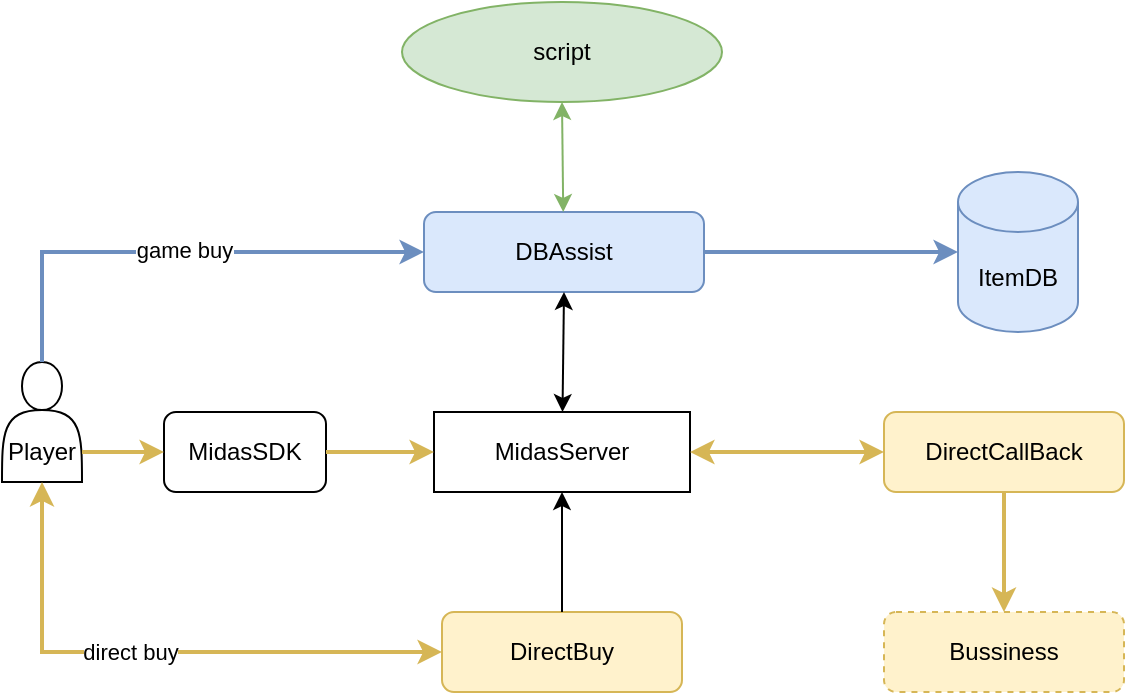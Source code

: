 <mxfile version="16.5.6" type="github" pages="6">
  <diagram id="B5nBlv-jxWCVv9ZVLPef" name="Page-1">
    <mxGraphModel dx="765" dy="497" grid="1" gridSize="10" guides="1" tooltips="1" connect="1" arrows="1" fold="1" page="1" pageScale="1" pageWidth="827" pageHeight="1169" math="0" shadow="0">
      <root>
        <mxCell id="0" />
        <mxCell id="1" parent="0" />
        <mxCell id="jQZNAHkUNPAF1KKZHofR-3" value="DBAssist" style="rounded=1;whiteSpace=wrap;html=1;fillColor=#dae8fc;strokeColor=#6c8ebf;" parent="1" vertex="1">
          <mxGeometry x="250" y="135" width="140" height="40" as="geometry" />
        </mxCell>
        <mxCell id="jQZNAHkUNPAF1KKZHofR-9" value="DirectBuy" style="rounded=1;whiteSpace=wrap;html=1;fillColor=#fff2cc;strokeColor=#d6b656;" parent="1" vertex="1">
          <mxGeometry x="259" y="335" width="120" height="40" as="geometry" />
        </mxCell>
        <mxCell id="jQZNAHkUNPAF1KKZHofR-12" value="ItemDB" style="shape=cylinder3;whiteSpace=wrap;html=1;boundedLbl=1;backgroundOutline=1;size=15;fillColor=#dae8fc;strokeColor=#6c8ebf;" parent="1" vertex="1">
          <mxGeometry x="517" y="115" width="60" height="80" as="geometry" />
        </mxCell>
        <mxCell id="jQZNAHkUNPAF1KKZHofR-13" value="MidasSDK" style="rounded=1;whiteSpace=wrap;html=1;" parent="1" vertex="1">
          <mxGeometry x="120" y="235" width="81" height="40" as="geometry" />
        </mxCell>
        <mxCell id="jQZNAHkUNPAF1KKZHofR-14" value="DirectCallBack" style="rounded=1;whiteSpace=wrap;html=1;fillColor=#fff2cc;strokeColor=#d6b656;" parent="1" vertex="1">
          <mxGeometry x="480" y="235" width="120" height="40" as="geometry" />
        </mxCell>
        <mxCell id="jQZNAHkUNPAF1KKZHofR-16" value="Bussiness" style="rounded=1;whiteSpace=wrap;html=1;fillColor=#fff2cc;strokeColor=#d6b656;dashed=1;" parent="1" vertex="1">
          <mxGeometry x="480" y="335" width="120" height="40" as="geometry" />
        </mxCell>
        <mxCell id="jQZNAHkUNPAF1KKZHofR-17" value="&lt;br&gt;&lt;br&gt;Player" style="shape=actor;whiteSpace=wrap;html=1;" parent="1" vertex="1">
          <mxGeometry x="39" y="210" width="40" height="60" as="geometry" />
        </mxCell>
        <mxCell id="zq9rtZBUQA8-_jyhmFga-1" value="" style="endArrow=classic;html=1;rounded=0;exitX=0.5;exitY=0;exitDx=0;exitDy=0;entryX=0;entryY=0.5;entryDx=0;entryDy=0;edgeStyle=orthogonalEdgeStyle;fillColor=#dae8fc;gradientColor=#7ea6e0;strokeColor=#6c8ebf;strokeWidth=2;" edge="1" parent="1" source="jQZNAHkUNPAF1KKZHofR-17" target="jQZNAHkUNPAF1KKZHofR-3">
          <mxGeometry width="50" height="50" relative="1" as="geometry">
            <mxPoint x="80" y="285" as="sourcePoint" />
            <mxPoint x="190" y="145" as="targetPoint" />
          </mxGeometry>
        </mxCell>
        <mxCell id="zq9rtZBUQA8-_jyhmFga-16" value="game buy" style="edgeLabel;html=1;align=center;verticalAlign=middle;resizable=0;points=[];" vertex="1" connectable="0" parent="zq9rtZBUQA8-_jyhmFga-1">
          <mxGeometry x="0.022" y="1" relative="1" as="geometry">
            <mxPoint as="offset" />
          </mxGeometry>
        </mxCell>
        <mxCell id="zq9rtZBUQA8-_jyhmFga-2" value="MidasServer" style="rounded=0;whiteSpace=wrap;html=1;" vertex="1" parent="1">
          <mxGeometry x="255" y="235" width="128" height="40" as="geometry" />
        </mxCell>
        <mxCell id="zq9rtZBUQA8-_jyhmFga-5" value="" style="endArrow=classic;html=1;rounded=0;exitX=1;exitY=0.5;exitDx=0;exitDy=0;entryX=0;entryY=0.5;entryDx=0;entryDy=0;entryPerimeter=0;fillColor=#dae8fc;gradientColor=#7ea6e0;strokeColor=#6c8ebf;strokeWidth=2;" edge="1" parent="1" source="jQZNAHkUNPAF1KKZHofR-3" target="jQZNAHkUNPAF1KKZHofR-12">
          <mxGeometry width="50" height="50" relative="1" as="geometry">
            <mxPoint x="447" y="185" as="sourcePoint" />
            <mxPoint x="497" y="135" as="targetPoint" />
          </mxGeometry>
        </mxCell>
        <mxCell id="zq9rtZBUQA8-_jyhmFga-6" value="" style="endArrow=classic;html=1;rounded=0;exitX=1;exitY=0.5;exitDx=0;exitDy=0;fillColor=#fff2cc;gradientColor=#ffd966;strokeColor=#d6b656;strokeWidth=2;" edge="1" parent="1" source="jQZNAHkUNPAF1KKZHofR-13" target="zq9rtZBUQA8-_jyhmFga-2">
          <mxGeometry width="50" height="50" relative="1" as="geometry">
            <mxPoint x="230" y="348" as="sourcePoint" />
            <mxPoint x="280" y="298" as="targetPoint" />
          </mxGeometry>
        </mxCell>
        <mxCell id="zq9rtZBUQA8-_jyhmFga-9" value="" style="endArrow=classic;startArrow=classic;html=1;rounded=0;entryX=0.5;entryY=1;entryDx=0;entryDy=0;exitX=0;exitY=0.5;exitDx=0;exitDy=0;edgeStyle=orthogonalEdgeStyle;fillColor=#fff2cc;gradientColor=#ffd966;strokeColor=#d6b656;strokeWidth=2;" edge="1" parent="1" source="jQZNAHkUNPAF1KKZHofR-9" target="jQZNAHkUNPAF1KKZHofR-17">
          <mxGeometry width="50" height="50" relative="1" as="geometry">
            <mxPoint x="60" y="465" as="sourcePoint" />
            <mxPoint x="110" y="415" as="targetPoint" />
          </mxGeometry>
        </mxCell>
        <mxCell id="zq9rtZBUQA8-_jyhmFga-17" value="direct buy" style="edgeLabel;html=1;align=center;verticalAlign=middle;resizable=0;points=[];" vertex="1" connectable="0" parent="zq9rtZBUQA8-_jyhmFga-9">
          <mxGeometry x="0.099" relative="1" as="geometry">
            <mxPoint as="offset" />
          </mxGeometry>
        </mxCell>
        <mxCell id="zq9rtZBUQA8-_jyhmFga-10" value="" style="endArrow=classic;html=1;rounded=0;entryX=0;entryY=0.5;entryDx=0;entryDy=0;exitX=1;exitY=0.75;exitDx=0;exitDy=0;fillColor=#fff2cc;gradientColor=#ffd966;strokeColor=#d6b656;strokeWidth=2;" edge="1" parent="1" source="jQZNAHkUNPAF1KKZHofR-17" target="jQZNAHkUNPAF1KKZHofR-13">
          <mxGeometry width="50" height="50" relative="1" as="geometry">
            <mxPoint x="80" y="305" as="sourcePoint" />
            <mxPoint x="130" y="255" as="targetPoint" />
          </mxGeometry>
        </mxCell>
        <mxCell id="zq9rtZBUQA8-_jyhmFga-11" value="" style="endArrow=classic;startArrow=classic;html=1;rounded=0;exitX=1;exitY=0.5;exitDx=0;exitDy=0;fillColor=#fff2cc;gradientColor=#ffd966;strokeColor=#d6b656;strokeWidth=2;" edge="1" parent="1" source="zq9rtZBUQA8-_jyhmFga-2" target="jQZNAHkUNPAF1KKZHofR-14">
          <mxGeometry width="50" height="50" relative="1" as="geometry">
            <mxPoint x="340" y="315" as="sourcePoint" />
            <mxPoint x="390" y="265" as="targetPoint" />
          </mxGeometry>
        </mxCell>
        <mxCell id="zq9rtZBUQA8-_jyhmFga-12" value="" style="endArrow=classic;html=1;rounded=0;exitX=0.5;exitY=1;exitDx=0;exitDy=0;strokeWidth=2;fillColor=#fff2cc;gradientColor=#ffd966;strokeColor=#d6b656;" edge="1" parent="1" source="jQZNAHkUNPAF1KKZHofR-14" target="jQZNAHkUNPAF1KKZHofR-16">
          <mxGeometry width="50" height="50" relative="1" as="geometry">
            <mxPoint x="340" y="315" as="sourcePoint" />
            <mxPoint x="390" y="265" as="targetPoint" />
          </mxGeometry>
        </mxCell>
        <mxCell id="zq9rtZBUQA8-_jyhmFga-13" value="" style="endArrow=classic;startArrow=classic;html=1;rounded=0;entryX=0.5;entryY=1;entryDx=0;entryDy=0;" edge="1" parent="1" source="zq9rtZBUQA8-_jyhmFga-2" target="jQZNAHkUNPAF1KKZHofR-3">
          <mxGeometry width="50" height="50" relative="1" as="geometry">
            <mxPoint x="250" y="245" as="sourcePoint" />
            <mxPoint x="300" y="195" as="targetPoint" />
          </mxGeometry>
        </mxCell>
        <mxCell id="zq9rtZBUQA8-_jyhmFga-15" value="" style="endArrow=classic;html=1;rounded=0;exitX=0.5;exitY=0;exitDx=0;exitDy=0;" edge="1" parent="1" source="jQZNAHkUNPAF1KKZHofR-9" target="zq9rtZBUQA8-_jyhmFga-2">
          <mxGeometry width="50" height="50" relative="1" as="geometry">
            <mxPoint x="350" y="245" as="sourcePoint" />
            <mxPoint x="400" y="195" as="targetPoint" />
          </mxGeometry>
        </mxCell>
        <mxCell id="zq9rtZBUQA8-_jyhmFga-19" value="script" style="ellipse;whiteSpace=wrap;html=1;fillColor=#d5e8d4;strokeColor=#82b366;" vertex="1" parent="1">
          <mxGeometry x="239" y="30" width="160" height="50" as="geometry" />
        </mxCell>
        <mxCell id="zq9rtZBUQA8-_jyhmFga-21" value="" style="endArrow=classic;startArrow=classic;html=1;rounded=0;entryX=0.5;entryY=1;entryDx=0;entryDy=0;fillColor=#d5e8d4;strokeColor=#82b366;" edge="1" parent="1" target="zq9rtZBUQA8-_jyhmFga-19">
          <mxGeometry width="50" height="50" relative="1" as="geometry">
            <mxPoint x="319.62" y="135" as="sourcePoint" />
            <mxPoint x="320.37" y="75" as="targetPoint" />
          </mxGeometry>
        </mxCell>
      </root>
    </mxGraphModel>
  </diagram>
  <diagram id="7OGW7Hr35uWt6kMr-2sC" name="Page-2">
    <mxGraphModel dx="879" dy="571" grid="1" gridSize="10" guides="1" tooltips="1" connect="1" arrows="1" fold="1" page="1" pageScale="1" pageWidth="827" pageHeight="1169" math="0" shadow="0">
      <root>
        <mxCell id="YkQi6Nz3XDfr8xTeuw70-0" />
        <mxCell id="YkQi6Nz3XDfr8xTeuw70-1" parent="YkQi6Nz3XDfr8xTeuw70-0" />
        <mxCell id="I_etI9TgPRfkEgrd9pfq-0" value="Bussiness" style="rounded=1;whiteSpace=wrap;html=1;fillColor=#dae8fc;strokeColor=#6c8ebf;" vertex="1" parent="YkQi6Nz3XDfr8xTeuw70-1">
          <mxGeometry x="39" y="40" width="100" height="30" as="geometry" />
        </mxCell>
        <mxCell id="I_etI9TgPRfkEgrd9pfq-1" value="HappyDapr" style="rounded=1;whiteSpace=wrap;html=1;fillColor=#dae8fc;strokeColor=#6c8ebf;" vertex="1" parent="YkQi6Nz3XDfr8xTeuw70-1">
          <mxGeometry x="439" y="40" width="80" height="30" as="geometry" />
        </mxCell>
        <mxCell id="I_etI9TgPRfkEgrd9pfq-3" value="ExpressService" style="rounded=1;whiteSpace=wrap;html=1;fillColor=#fff2cc;strokeColor=#d6b656;" vertex="1" parent="YkQi6Nz3XDfr8xTeuw70-1">
          <mxGeometry x="39" y="208" width="100" height="30" as="geometry" />
        </mxCell>
        <mxCell id="uhtCFXdd_K36AOYNHTvX-0" value="ExpressAPI" style="ellipse;whiteSpace=wrap;html=1;fillColor=#dae8fc;strokeColor=#6c8ebf;" vertex="1" parent="YkQi6Nz3XDfr8xTeuw70-1">
          <mxGeometry x="179" y="35" width="90" height="40" as="geometry" />
        </mxCell>
        <mxCell id="uhtCFXdd_K36AOYNHTvX-1" value="DaprClientAPI" style="ellipse;whiteSpace=wrap;html=1;fillColor=#dae8fc;strokeColor=#6c8ebf;" vertex="1" parent="YkQi6Nz3XDfr8xTeuw70-1">
          <mxGeometry x="319" y="35" width="80" height="40" as="geometry" />
        </mxCell>
        <mxCell id="uhtCFXdd_K36AOYNHTvX-2" value="MQ" style="rounded=1;whiteSpace=wrap;html=1;fillColor=#d5e8d4;strokeColor=#82b366;" vertex="1" parent="YkQi6Nz3XDfr8xTeuw70-1">
          <mxGeometry x="439" y="120" width="80" height="30" as="geometry" />
        </mxCell>
        <mxCell id="uhtCFXdd_K36AOYNHTvX-3" value="HappyDapr" style="rounded=1;whiteSpace=wrap;html=1;fillColor=#fff2cc;strokeColor=#d6b656;" vertex="1" parent="YkQi6Nz3XDfr8xTeuw70-1">
          <mxGeometry x="439" y="208" width="80" height="30" as="geometry" />
        </mxCell>
        <mxCell id="uhtCFXdd_K36AOYNHTvX-6" value="loop" style="rounded=1;whiteSpace=wrap;html=1;align=left;verticalAlign=top;fillColor=#fff2cc;strokeColor=#d6b656;" vertex="1" parent="YkQi6Nz3XDfr8xTeuw70-1">
          <mxGeometry x="189" y="178" width="140" height="60" as="geometry" />
        </mxCell>
        <mxCell id="uhtCFXdd_K36AOYNHTvX-7" value="Consume MQ" style="text;html=1;strokeColor=none;fillColor=none;align=center;verticalAlign=middle;whiteSpace=wrap;rounded=0;" vertex="1" parent="YkQi6Nz3XDfr8xTeuw70-1">
          <mxGeometry x="219" y="203" width="80" height="20" as="geometry" />
        </mxCell>
        <mxCell id="uhtCFXdd_K36AOYNHTvX-8" value="" style="endArrow=classic;html=1;rounded=0;strokeWidth=2;exitX=1;exitY=0.5;exitDx=0;exitDy=0;entryX=0;entryY=0.5;entryDx=0;entryDy=0;" edge="1" parent="YkQi6Nz3XDfr8xTeuw70-1" source="I_etI9TgPRfkEgrd9pfq-0" target="uhtCFXdd_K36AOYNHTvX-0">
          <mxGeometry width="50" height="50" relative="1" as="geometry">
            <mxPoint x="419" y="260" as="sourcePoint" />
            <mxPoint x="469" y="210" as="targetPoint" />
          </mxGeometry>
        </mxCell>
        <mxCell id="uhtCFXdd_K36AOYNHTvX-9" value="" style="endArrow=classic;html=1;rounded=0;strokeWidth=2;exitX=1;exitY=0.5;exitDx=0;exitDy=0;" edge="1" parent="YkQi6Nz3XDfr8xTeuw70-1" source="uhtCFXdd_K36AOYNHTvX-0" target="uhtCFXdd_K36AOYNHTvX-1">
          <mxGeometry width="50" height="50" relative="1" as="geometry">
            <mxPoint x="419" y="260" as="sourcePoint" />
            <mxPoint x="369" y="55" as="targetPoint" />
          </mxGeometry>
        </mxCell>
        <mxCell id="uhtCFXdd_K36AOYNHTvX-10" value="" style="endArrow=classic;html=1;rounded=0;strokeWidth=2;exitX=1;exitY=0.5;exitDx=0;exitDy=0;entryX=0;entryY=0.5;entryDx=0;entryDy=0;" edge="1" parent="YkQi6Nz3XDfr8xTeuw70-1" source="uhtCFXdd_K36AOYNHTvX-1" target="I_etI9TgPRfkEgrd9pfq-1">
          <mxGeometry width="50" height="50" relative="1" as="geometry">
            <mxPoint x="419" y="260" as="sourcePoint" />
            <mxPoint x="469" y="210" as="targetPoint" />
          </mxGeometry>
        </mxCell>
        <mxCell id="uhtCFXdd_K36AOYNHTvX-11" value="" style="endArrow=classic;html=1;rounded=0;strokeWidth=2;exitX=0.5;exitY=1;exitDx=0;exitDy=0;entryX=0.5;entryY=0;entryDx=0;entryDy=0;" edge="1" parent="YkQi6Nz3XDfr8xTeuw70-1" source="I_etI9TgPRfkEgrd9pfq-1" target="uhtCFXdd_K36AOYNHTvX-2">
          <mxGeometry width="50" height="50" relative="1" as="geometry">
            <mxPoint x="419" y="260" as="sourcePoint" />
            <mxPoint x="469" y="210" as="targetPoint" />
          </mxGeometry>
        </mxCell>
        <mxCell id="uhtCFXdd_K36AOYNHTvX-16" value="" style="endArrow=classic;html=1;rounded=0;strokeWidth=2;exitX=0.5;exitY=0;exitDx=0;exitDy=0;entryX=0.5;entryY=1;entryDx=0;entryDy=0;" edge="1" parent="YkQi6Nz3XDfr8xTeuw70-1" source="uhtCFXdd_K36AOYNHTvX-3" target="uhtCFXdd_K36AOYNHTvX-2">
          <mxGeometry width="50" height="50" relative="1" as="geometry">
            <mxPoint x="499" y="320" as="sourcePoint" />
            <mxPoint x="549" y="270" as="targetPoint" />
          </mxGeometry>
        </mxCell>
        <mxCell id="uhtCFXdd_K36AOYNHTvX-17" value="" style="endArrow=classic;html=1;rounded=0;strokeWidth=2;exitX=1;exitY=0.5;exitDx=0;exitDy=0;entryX=0;entryY=0.75;entryDx=0;entryDy=0;" edge="1" parent="YkQi6Nz3XDfr8xTeuw70-1" source="I_etI9TgPRfkEgrd9pfq-3" target="uhtCFXdd_K36AOYNHTvX-6">
          <mxGeometry width="50" height="50" relative="1" as="geometry">
            <mxPoint x="419" y="260" as="sourcePoint" />
            <mxPoint x="469" y="210" as="targetPoint" />
          </mxGeometry>
        </mxCell>
        <mxCell id="uhtCFXdd_K36AOYNHTvX-18" value="" style="endArrow=classic;html=1;rounded=0;strokeWidth=2;entryX=0;entryY=0.5;entryDx=0;entryDy=0;exitX=1;exitY=0.75;exitDx=0;exitDy=0;" edge="1" parent="YkQi6Nz3XDfr8xTeuw70-1" source="uhtCFXdd_K36AOYNHTvX-6" target="uhtCFXdd_K36AOYNHTvX-3">
          <mxGeometry width="50" height="50" relative="1" as="geometry">
            <mxPoint x="419" y="260" as="sourcePoint" />
            <mxPoint x="469" y="210" as="targetPoint" />
          </mxGeometry>
        </mxCell>
        <mxCell id="uhtCFXdd_K36AOYNHTvX-20" value="" style="rounded=0;whiteSpace=wrap;html=1;fillColor=none;" vertex="1" parent="YkQi6Nz3XDfr8xTeuw70-1">
          <mxGeometry x="20" y="162.5" width="390" height="91" as="geometry" />
        </mxCell>
      </root>
    </mxGraphModel>
  </diagram>
  <diagram id="JAxsqJS_fpwBZFvGkna_" name="Page-3">
    <mxGraphModel dx="1186" dy="771" grid="1" gridSize="10" guides="1" tooltips="1" connect="1" arrows="1" fold="1" page="1" pageScale="1" pageWidth="827" pageHeight="1169" math="0" shadow="0">
      <root>
        <mxCell id="VEBlcM7VikQeBXTCZV7m-0" />
        <mxCell id="VEBlcM7VikQeBXTCZV7m-1" parent="VEBlcM7VikQeBXTCZV7m-0" />
        <mxCell id="VEBlcM7VikQeBXTCZV7m-2" value="&lt;p class=&quot;MsoNormal&quot; style=&quot;margin: 0cm ; text-align: justify ; font-size: 10.5pt ; font-family: &amp;#34;dengxian&amp;#34;&quot;&gt;&lt;span lang=&quot;EN-US&quot;&gt;message TDistributeBase&lt;/span&gt;&lt;/p&gt;&lt;p class=&quot;MsoNormal&quot; style=&quot;margin: 0cm ; text-align: justify ; font-size: 10.5pt ; font-family: &amp;#34;dengxian&amp;#34;&quot;&gt;&lt;span lang=&quot;EN-US&quot;&gt;{&lt;/span&gt;&lt;/p&gt;&lt;p class=&quot;MsoNormal&quot; style=&quot;margin: 0cm ; text-align: justify ; font-size: 10.5pt ; font-family: &amp;#34;dengxian&amp;#34;&quot;&gt;&lt;span lang=&quot;EN-US&quot;&gt;&amp;nbsp;&amp;nbsp;// id&lt;/span&gt;生成的时间，为业务侧使用时间进行一些逻辑判定&lt;span lang=&quot;EN-US&quot;&gt;&lt;/span&gt;&lt;/p&gt;&lt;p class=&quot;MsoNormal&quot; style=&quot;margin: 0cm ; text-align: justify ; font-size: 10.5pt ; font-family: &amp;#34;dengxian&amp;#34;&quot;&gt;&lt;span lang=&quot;EN-US&quot;&gt;&amp;nbsp; uint32 timeTs = 1;&amp;nbsp;&amp;nbsp;&amp;nbsp;&amp;nbsp;&amp;nbsp;&amp;nbsp;&amp;nbsp;&amp;nbsp;&amp;nbsp;&lt;/span&gt;&lt;/p&gt;&lt;p class=&quot;MsoNormal&quot; style=&quot;margin: 0cm ; text-align: justify ; font-size: 10.5pt ; font-family: &amp;#34;dengxian&amp;#34;&quot;&gt;&lt;span lang=&quot;EN-US&quot;&gt;&amp;nbsp;&lt;/span&gt;&lt;/p&gt;&lt;p class=&quot;MsoNormal&quot; style=&quot;margin: 0cm ; text-align: justify ; font-size: 10.5pt ; font-family: &amp;#34;dengxian&amp;#34; ; text-indent: 10.5pt&quot;&gt;&lt;span lang=&quot;EN-US&quot;&gt;// &lt;/span&gt;计数器&lt;span lang=&quot;EN-US&quot;&gt;, &lt;/span&gt;循环&lt;span lang=&quot;EN-US&quot;&gt;++&lt;/span&gt;&lt;/p&gt;&lt;p class=&quot;MsoNormal&quot; style=&quot;margin: 0cm ; text-align: justify ; font-size: 10.5pt ; font-family: &amp;#34;dengxian&amp;#34; ; text-indent: 10.5pt&quot;&gt;&lt;span lang=&quot;EN-US&quot;&gt;uint32 counter = 2;&amp;nbsp;&amp;nbsp;&amp;nbsp;&amp;nbsp;&amp;nbsp;&amp;nbsp;&amp;nbsp;&amp;nbsp;&lt;/span&gt;&lt;/p&gt;&lt;p class=&quot;MsoNormal&quot; style=&quot;margin: 0cm ; text-align: justify ; font-size: 10.5pt ; font-family: &amp;#34;dengxian&amp;#34; ; text-indent: 10.5pt&quot;&gt;&lt;span lang=&quot;EN-US&quot;&gt;&amp;nbsp;&lt;/span&gt;&lt;/p&gt;&lt;p class=&quot;MsoNormal&quot; style=&quot;margin: 0cm ; text-align: justify ; font-size: 10.5pt ; font-family: &amp;#34;dengxian&amp;#34; ; text-indent: 10.5pt&quot;&gt;&lt;span lang=&quot;EN-US&quot;&gt;// &lt;/span&gt;时间回拨&lt;span lang=&quot;EN-US&quot;&gt;, &lt;/span&gt;生成方式：&lt;span lang=&quot;EN-US&quot;&gt;1&lt;/span&gt;服务重启&lt;span lang=&quot;EN-US&quot;&gt;++&lt;/span&gt;，&lt;span lang=&quot;EN-US&quot;&gt;2.counter&lt;/span&gt;超过上限之后&lt;span lang=&quot;EN-US&quot;&gt;++&lt;/span&gt;，&lt;span lang=&quot;EN-US&quot;&gt;3&lt;/span&gt;，生成落地文件&lt;span lang=&quot;EN-US&quot;&gt;&lt;/span&gt;&lt;/p&gt;&lt;p class=&quot;MsoNormal&quot; style=&quot;margin: 0cm ; text-align: justify ; font-size: 10.5pt ; font-family: &amp;#34;dengxian&amp;#34;&quot;&gt;&lt;span lang=&quot;EN-US&quot;&gt;&amp;nbsp; uint32 skewSeq = 3;&amp;nbsp;&amp;nbsp;&amp;nbsp;&amp;nbsp;&amp;nbsp;&amp;nbsp;&amp;nbsp;&lt;/span&gt;&lt;/p&gt;&lt;p class=&quot;MsoNormal&quot; style=&quot;margin: 0cm ; text-align: justify ; font-size: 10.5pt ; font-family: &amp;#34;dengxian&amp;#34;&quot;&gt;&lt;span lang=&quot;EN-US&quot;&gt;&amp;nbsp;&lt;/span&gt;&lt;/p&gt;&lt;p class=&quot;MsoNormal&quot; style=&quot;margin: 0cm ; text-align: justify ; font-size: 10.5pt ; font-family: &amp;#34;dengxian&amp;#34; ; text-indent: 10.5pt&quot;&gt;&lt;span lang=&quot;EN-US&quot;&gt;// &lt;/span&gt;进程&lt;span lang=&quot;EN-US&quot;&gt;id&lt;/span&gt;，多进程部署&lt;span lang=&quot;EN-US&quot;&gt;&lt;/span&gt;&lt;/p&gt;&lt;p class=&quot;MsoNormal&quot; style=&quot;margin: 0cm ; text-align: justify ; font-size: 10.5pt ; font-family: &amp;#34;dengxian&amp;#34;&quot;&gt;&lt;span lang=&quot;EN-US&quot;&gt;&amp;nbsp; int32 pid = 4;&amp;nbsp;&amp;nbsp;&amp;nbsp;&lt;/span&gt;&lt;/p&gt;&lt;p class=&quot;MsoNormal&quot; style=&quot;margin: 0cm ; text-align: justify ; font-size: 10.5pt ; font-family: &amp;#34;dengxian&amp;#34;&quot;&gt;&lt;span lang=&quot;EN-US&quot;&gt;&amp;nbsp;&lt;/span&gt;&lt;/p&gt;&lt;p class=&quot;MsoNormal&quot; style=&quot;margin: 0cm ; text-align: justify ; font-size: 10.5pt ; font-family: &amp;#34;dengxian&amp;#34; ; text-indent: 10.5pt&quot;&gt;&lt;span lang=&quot;EN-US&quot;&gt;// ip &lt;/span&gt;地址&lt;span lang=&quot;EN-US&quot;&gt;&amp;nbsp;&amp;nbsp;&amp;nbsp;&amp;nbsp;&amp;nbsp;&amp;nbsp;&amp;nbsp;&amp;nbsp;&amp;nbsp;&amp;nbsp;&lt;/span&gt;&lt;/p&gt;&lt;p class=&quot;MsoNormal&quot; style=&quot;margin: 0cm ; text-align: justify ; font-size: 10.5pt ; font-family: &amp;#34;dengxian&amp;#34;&quot;&gt;&lt;span lang=&quot;EN-US&quot;&gt;&amp;nbsp; uint32 ip = 5;&amp;nbsp;&amp;nbsp; &amp;nbsp;&amp;nbsp;&amp;nbsp;&amp;nbsp;&amp;nbsp; &amp;nbsp;&amp;nbsp;&amp;nbsp;&amp;nbsp;&amp;nbsp;&amp;nbsp;&amp;nbsp;&amp;nbsp;&amp;nbsp;&amp;nbsp;&lt;/span&gt;&lt;/p&gt;&lt;p class=&quot;MsoNormal&quot; style=&quot;margin: 0cm ; text-align: justify ; font-size: 10.5pt ; font-family: &amp;#34;dengxian&amp;#34;&quot;&gt;&lt;span lang=&quot;EN-US&quot;&gt;}&lt;/span&gt;&lt;/p&gt;" style="rounded=0;whiteSpace=wrap;html=1;shadow=0;glass=0;sketch=0;fillColor=#CCFFCC;strokeColor=#36393d;" vertex="1" parent="VEBlcM7VikQeBXTCZV7m-1">
          <mxGeometry x="40" y="40" width="560" height="290" as="geometry" />
        </mxCell>
        <mxCell id="VEBlcM7VikQeBXTCZV7m-4" value="&lt;p class=&quot;MsoNormal&quot; style=&quot;margin: 0cm ; font-size: 10.5pt ; font-family: &amp;#34;dengxian&amp;#34;&quot;&gt;&lt;span lang=&quot;EN-US&quot;&gt;message Bill&lt;/span&gt;&lt;/p&gt;&lt;p class=&quot;MsoNormal&quot; style=&quot;margin: 0cm ; font-size: 10.5pt ; font-family: &amp;#34;dengxian&amp;#34;&quot;&gt;&lt;span lang=&quot;EN-US&quot;&gt;{&lt;/span&gt;&lt;/p&gt;&lt;p class=&quot;MsoNormal&quot; style=&quot;margin: 0cm ; font-size: 10.5pt ; font-family: &amp;#34;dengxian&amp;#34;&quot;&gt;&lt;span lang=&quot;EN-US&quot;&gt;&amp;nbsp;&amp;nbsp;&amp;nbsp; string txn_id = 1;&amp;nbsp;&amp;nbsp;&amp;nbsp;&amp;nbsp;&amp;nbsp;&amp;nbsp;&amp;nbsp;&amp;nbsp;&amp;nbsp;&amp;nbsp;&amp;nbsp;&amp;nbsp;&amp;nbsp;&amp;nbsp;&amp;nbsp;&amp;nbsp;&amp;nbsp;&amp;nbsp;&amp;nbsp;&amp;nbsp;&amp;nbsp;&amp;nbsp;&amp;nbsp;&amp;nbsp;&amp;nbsp; &lt;span style=&quot;white-space: pre&quot;&gt;	&lt;/span&gt;&amp;nbsp; &amp;nbsp; //&lt;/span&gt;总事务&lt;span lang=&quot;EN-US&quot;&gt;ID&lt;/span&gt;&lt;/p&gt;&lt;p class=&quot;MsoNormal&quot; style=&quot;margin: 0cm ; font-size: 10.5pt ; font-family: &amp;#34;dengxian&amp;#34;&quot;&gt;&lt;span lang=&quot;EN-US&quot;&gt;&amp;nbsp;&amp;nbsp;&amp;nbsp; int32 branch_txn_count = 2;&amp;nbsp;&amp;nbsp;&amp;nbsp;&amp;nbsp;&amp;nbsp;&amp;nbsp;&amp;nbsp;&amp;nbsp;&amp;nbsp;&amp;nbsp;&amp;nbsp;&amp;nbsp;&amp;nbsp;&amp;nbsp;&amp;nbsp;&amp;nbsp; //&lt;/span&gt;分支事务数量&lt;span lang=&quot;EN-US&quot;&gt;&lt;/span&gt;&lt;/p&gt;&lt;p class=&quot;MsoNormal&quot; style=&quot;margin: 0cm ; font-size: 10.5pt ; font-family: &amp;#34;dengxian&amp;#34;&quot;&gt;&lt;span lang=&quot;EN-US&quot;&gt;&amp;nbsp;&amp;nbsp;&amp;nbsp; int32 version = 3;&amp;nbsp; &amp;nbsp; &amp;nbsp; &amp;nbsp; &amp;nbsp; &amp;nbsp; &amp;nbsp; &amp;nbsp; &amp;nbsp; &amp;nbsp; &amp;nbsp; &amp;nbsp; &amp;nbsp; &amp;nbsp; &amp;nbsp; &amp;nbsp; //&lt;/span&gt;账单版本号&lt;span lang=&quot;EN-US&quot;&gt;&lt;/span&gt;&lt;/p&gt;&lt;p class=&quot;MsoNormal&quot; style=&quot;margin: 0cm ; font-size: 10.5pt ; font-family: &amp;#34;dengxian&amp;#34;&quot;&gt;&lt;span lang=&quot;EN-US&quot;&gt;&amp;nbsp;&amp;nbsp;&amp;nbsp; BillUser user = 4;&amp;nbsp; &amp;nbsp; &amp;nbsp; &amp;nbsp; &amp;nbsp; &amp;nbsp; &amp;nbsp; &amp;nbsp; &amp;nbsp; &amp;nbsp; &amp;nbsp; &amp;nbsp; &amp;nbsp; &amp;nbsp; &amp;nbsp; &amp;nbsp; &amp;nbsp;//&lt;/span&gt;用户信息&lt;span lang=&quot;EN-US&quot;&gt;&lt;/span&gt;&lt;/p&gt;&lt;p class=&quot;MsoNormal&quot; style=&quot;margin: 0cm ; font-size: 10.5pt ; font-family: &amp;#34;dengxian&amp;#34;&quot;&gt;&lt;span lang=&quot;EN-US&quot;&gt;&amp;nbsp;&amp;nbsp;&amp;nbsp; string service_name = 5;&amp;nbsp; &amp;nbsp; &amp;nbsp; &amp;nbsp; &amp;nbsp; &amp;nbsp; &amp;nbsp; &amp;nbsp; &amp;nbsp; &amp;nbsp; &amp;nbsp; &amp;nbsp;//&lt;/span&gt;总事务所属服务名字&lt;span lang=&quot;EN-US&quot;&gt;&lt;/span&gt;&lt;/p&gt;&lt;p class=&quot;MsoNormal&quot; style=&quot;margin: 0cm ; font-size: 10.5pt ; font-family: &amp;#34;dengxian&amp;#34;&quot;&gt;&lt;span lang=&quot;EN-US&quot;&gt;&amp;nbsp;&amp;nbsp;&amp;nbsp; repeated BranchBill branch_bills = 6;&amp;nbsp; &amp;nbsp; &amp;nbsp; //&lt;/span&gt;所有的分支账单&lt;span lang=&quot;EN-US&quot;&gt;&amp;nbsp;&amp;nbsp;&amp;nbsp;&amp;nbsp;&amp;nbsp;&amp;nbsp;&amp;nbsp;&lt;/span&gt;&lt;/p&gt;&lt;p class=&quot;MsoNormal&quot; style=&quot;margin: 0cm ; font-size: 10.5pt ; font-family: &amp;#34;dengxian&amp;#34;&quot;&gt;&lt;span lang=&quot;EN-US&quot;&gt;&amp;nbsp;&amp;nbsp;&amp;nbsp; ServiceType service_type = 7;&amp;nbsp;&amp;nbsp;&amp;nbsp;&amp;nbsp;&amp;nbsp;&amp;nbsp;&amp;nbsp;&amp;nbsp;&amp;nbsp;&amp;nbsp;&amp;nbsp;&amp;nbsp;&amp;nbsp;&amp;nbsp; //&lt;/span&gt;是否是通用服务&lt;span lang=&quot;EN-US&quot;&gt;(&lt;/span&gt;用于补偿模块判断&lt;span lang=&quot;EN-US&quot;&gt;)&lt;/span&gt;&lt;/p&gt;&lt;p class=&quot;MsoNormal&quot; style=&quot;margin: 0cm ; font-size: 10.5pt ; font-family: &amp;#34;dengxian&amp;#34;&quot;&gt;&lt;span lang=&quot;EN-US&quot;&gt;}&lt;/span&gt;&lt;/p&gt;" style="rounded=0;whiteSpace=wrap;html=1;shadow=0;glass=0;sketch=0;fillColor=#CCFFCC;strokeColor=#36393d;align=left;" vertex="1" parent="VEBlcM7VikQeBXTCZV7m-1">
          <mxGeometry x="40" y="410" width="560" height="200" as="geometry" />
        </mxCell>
        <mxCell id="VEBlcM7VikQeBXTCZV7m-5" value="&lt;p class=&quot;MsoNormal&quot; style=&quot;margin: 0cm ; font-size: 10.5pt ; font-family: &amp;#34;dengxian&amp;#34;&quot;&gt;&lt;span lang=&quot;EN-US&quot;&gt;message SafeExpressMqBill&lt;/span&gt;&lt;/p&gt;&lt;p class=&quot;MsoNormal&quot; style=&quot;margin: 0cm ; font-size: 10.5pt ; font-family: &amp;#34;dengxian&amp;#34;&quot;&gt;&lt;span lang=&quot;EN-US&quot;&gt;{&lt;/span&gt;&lt;/p&gt;&lt;p class=&quot;MsoNormal&quot; style=&quot;margin: 0cm ; font-size: 10.5pt ; font-family: &amp;#34;dengxian&amp;#34;&quot;&gt;&lt;span lang=&quot;EN-US&quot;&gt;&amp;nbsp;&amp;nbsp;&amp;nbsp; //&lt;/span&gt;执行类型&lt;span lang=&quot;EN-US&quot;&gt;&lt;/span&gt;&lt;/p&gt;&lt;p class=&quot;MsoNormal&quot; style=&quot;margin: 0cm ; font-size: 10.5pt ; font-family: &amp;#34;dengxian&amp;#34;&quot;&gt;&lt;span lang=&quot;EN-US&quot;&gt;&amp;nbsp;&amp;nbsp;&amp;nbsp; enum ResultType&amp;nbsp; {&lt;/span&gt;&lt;/p&gt;&lt;p class=&quot;MsoNormal&quot; style=&quot;margin: 0cm ; font-size: 10.5pt ; font-family: &amp;#34;dengxian&amp;#34;&quot;&gt;&lt;span lang=&quot;EN-US&quot;&gt;&amp;nbsp;&amp;nbsp;&amp;nbsp;&amp;nbsp;&amp;nbsp;&amp;nbsp;&amp;nbsp; Unknown = 0; //&lt;/span&gt;默认&lt;span lang=&quot;EN-US&quot;&gt;&lt;/span&gt;&lt;/p&gt;&lt;p class=&quot;MsoNormal&quot; style=&quot;margin: 0cm ; font-size: 10.5pt ; font-family: &amp;#34;dengxian&amp;#34;&quot;&gt;&lt;span lang=&quot;EN-US&quot;&gt;&amp;nbsp;&amp;nbsp;&amp;nbsp;&amp;nbsp;&amp;nbsp;&amp;nbsp;&amp;nbsp; TimeOut = 1; //&lt;/span&gt;超时&lt;span lang=&quot;EN-US&quot;&gt;&lt;/span&gt;&lt;/p&gt;&lt;p class=&quot;MsoNormal&quot; style=&quot;margin: 0cm ; font-size: 10.5pt ; font-family: &amp;#34;dengxian&amp;#34;&quot;&gt;&lt;span lang=&quot;EN-US&quot;&gt;&amp;nbsp;&amp;nbsp;&amp;nbsp;&amp;nbsp;&amp;nbsp;&amp;nbsp;&amp;nbsp; RspErr = 2;&amp;nbsp; //&lt;/span&gt;返回错误&lt;span lang=&quot;EN-US&quot;&gt;&lt;/span&gt;&lt;/p&gt;&lt;p class=&quot;MsoNormal&quot; style=&quot;margin: 0cm ; font-size: 10.5pt ; font-family: &amp;#34;dengxian&amp;#34;&quot;&gt;&lt;span lang=&quot;EN-US&quot;&gt;&amp;nbsp;&amp;nbsp;&amp;nbsp; }&lt;/span&gt;&lt;/p&gt;&lt;p class=&quot;MsoNormal&quot; style=&quot;margin: 0cm ; font-size: 10.5pt ; font-family: &amp;#34;dengxian&amp;#34;&quot;&gt;&lt;span lang=&quot;EN-US&quot;&gt;&amp;nbsp;&lt;/span&gt;&lt;/p&gt;&lt;p class=&quot;MsoNormal&quot; style=&quot;margin: 0cm ; font-size: 10.5pt ; font-family: &amp;#34;dengxian&amp;#34;&quot;&gt;&lt;span lang=&quot;EN-US&quot;&gt;&amp;nbsp;&amp;nbsp;&amp;nbsp; //&lt;/span&gt;安全补货账单类型&lt;span lang=&quot;EN-US&quot;&gt;&lt;/span&gt;&lt;/p&gt;&lt;p class=&quot;MsoNormal&quot; style=&quot;margin: 0cm ; font-size: 10.5pt ; font-family: &amp;#34;dengxian&amp;#34;&quot;&gt;&lt;span lang=&quot;EN-US&quot;&gt;&amp;nbsp;&amp;nbsp;&amp;nbsp; enum BillType&amp;nbsp; {&lt;/span&gt;&lt;/p&gt;&lt;p class=&quot;MsoNormal&quot; style=&quot;margin: 0cm ; font-size: 10.5pt ; font-family: &amp;#34;dengxian&amp;#34;&quot;&gt;&lt;span lang=&quot;EN-US&quot;&gt;&amp;nbsp;&amp;nbsp;&amp;nbsp;&amp;nbsp;&amp;nbsp;&amp;nbsp;&amp;nbsp; unknown_bill = 0; //&lt;/span&gt;默认&lt;span lang=&quot;EN-US&quot;&gt;&lt;/span&gt;&lt;/p&gt;&lt;p class=&quot;MsoNormal&quot; style=&quot;margin: 0cm ; font-size: 10.5pt ; font-family: &amp;#34;dengxian&amp;#34;&quot;&gt;&lt;span lang=&quot;EN-US&quot;&gt;&amp;nbsp;&amp;nbsp;&amp;nbsp;&amp;nbsp;&amp;nbsp;&amp;nbsp;&amp;nbsp; dbassist_bill = 1; //&lt;/span&gt;默认&lt;span lang=&quot;EN-US&quot;&gt;&lt;/span&gt;&lt;/p&gt;&lt;p class=&quot;MsoNormal&quot; style=&quot;margin: 0cm ; font-size: 10.5pt ; font-family: &amp;#34;dengxian&amp;#34;&quot;&gt;&lt;span lang=&quot;EN-US&quot;&gt;&amp;nbsp;&amp;nbsp;&amp;nbsp; }&lt;/span&gt;&lt;/p&gt;&lt;p class=&quot;MsoNormal&quot; style=&quot;margin: 0cm ; font-size: 10.5pt ; font-family: &amp;#34;dengxian&amp;#34;&quot;&gt;&lt;span lang=&quot;EN-US&quot;&gt;&amp;nbsp;&lt;/span&gt;&lt;/p&gt;&lt;p class=&quot;MsoNormal&quot; style=&quot;margin: 0cm ; font-size: 10.5pt ; font-family: &amp;#34;dengxian&amp;#34;&quot;&gt;&lt;span lang=&quot;EN-US&quot;&gt;&amp;nbsp;&lt;/span&gt;&lt;/p&gt;&lt;p class=&quot;MsoNormal&quot; style=&quot;margin: 0cm ; font-size: 10.5pt ; font-family: &amp;#34;dengxian&amp;#34;&quot;&gt;&lt;span lang=&quot;EN-US&quot;&gt;&amp;nbsp;&amp;nbsp;&amp;nbsp; string service_name = 1;&amp;nbsp;&amp;nbsp;&amp;nbsp;&amp;nbsp;&amp;nbsp;&amp;nbsp;&amp;nbsp;&amp;nbsp;&amp;nbsp;&amp;nbsp;&amp;nbsp;&amp;nbsp;&amp;nbsp;&amp;nbsp;&amp;nbsp; //&lt;/span&gt;服务名&lt;span lang=&quot;EN-US&quot;&gt;&lt;/span&gt;&lt;/p&gt;&lt;p class=&quot;MsoNormal&quot; style=&quot;margin: 0cm ; font-size: 10.5pt ; font-family: &amp;#34;dengxian&amp;#34;&quot;&gt;&lt;span lang=&quot;EN-US&quot;&gt;&amp;nbsp;&amp;nbsp;&amp;nbsp; int32 bill_ts = 2;&amp;nbsp;&amp;nbsp;&amp;nbsp;&amp;nbsp;&amp;nbsp;&amp;nbsp;&amp;nbsp;&amp;nbsp;&amp;nbsp;&amp;nbsp;&amp;nbsp;&amp;nbsp;&amp;nbsp;&amp;nbsp;&amp;nbsp;&amp;nbsp;&amp;nbsp;&amp;nbsp;&amp;nbsp;&amp;nbsp;&amp;nbsp; //&lt;/span&gt;账单时间&lt;span lang=&quot;EN-US&quot;&gt;&lt;/span&gt;&lt;/p&gt;&lt;p class=&quot;MsoNormal&quot; style=&quot;margin: 0cm ; font-size: 10.5pt ; font-family: &amp;#34;dengxian&amp;#34;&quot;&gt;&lt;span lang=&quot;EN-US&quot;&gt;&amp;nbsp;&amp;nbsp;&amp;nbsp; ResultType result_type = 3;&amp;nbsp; //&lt;/span&gt;执行类型&lt;span lang=&quot;EN-US&quot;&gt;&lt;/span&gt;&lt;/p&gt;&lt;p class=&quot;MsoNormal&quot; style=&quot;margin: 0cm ; font-size: 10.5pt ; font-family: &amp;#34;dengxian&amp;#34;&quot;&gt;&lt;span lang=&quot;EN-US&quot;&gt;&amp;nbsp;&amp;nbsp;&amp;nbsp; int32 result_id = 4;&amp;nbsp;&amp;nbsp;&amp;nbsp;&amp;nbsp;&amp;nbsp;&amp;nbsp;&amp;nbsp;&amp;nbsp;&amp;nbsp;&amp;nbsp;&amp;nbsp;&amp;nbsp;&amp;nbsp;&amp;nbsp;&amp;nbsp;&amp;nbsp;&amp;nbsp;&amp;nbsp;&amp;nbsp; //&lt;/span&gt;执行结果码&lt;span lang=&quot;EN-US&quot;&gt;&amp;nbsp;&amp;nbsp;&lt;/span&gt;&lt;/p&gt;&lt;p class=&quot;MsoNormal&quot; style=&quot;margin: 0cm ; font-size: 10.5pt ; font-family: &amp;#34;dengxian&amp;#34;&quot;&gt;&lt;span lang=&quot;EN-US&quot;&gt;&amp;nbsp;&amp;nbsp;&amp;nbsp;&lt;/span&gt;&lt;/p&gt;&lt;p class=&quot;MsoNormal&quot; style=&quot;margin: 0cm ; font-size: 10.5pt ; font-family: &amp;#34;dengxian&amp;#34;&quot;&gt;&lt;span lang=&quot;EN-US&quot;&gt;&amp;nbsp;&amp;nbsp;&amp;nbsp; //&lt;/span&gt;这里不用&lt;span lang=&quot;EN-US&quot;&gt;oneof&lt;/span&gt;，&lt;span lang=&quot;EN-US&quot;&gt; oneof&lt;/span&gt;不能扩展字段&lt;span lang=&quot;EN-US&quot;&gt;&lt;/span&gt;&lt;/p&gt;&lt;p class=&quot;MsoNormal&quot; style=&quot;margin: 0cm ; font-size: 10.5pt ; font-family: &amp;#34;dengxian&amp;#34;&quot;&gt;&lt;span lang=&quot;EN-US&quot;&gt;&amp;nbsp;&amp;nbsp;&amp;nbsp; BillType bill_type = 5;&amp;nbsp;&amp;nbsp;&amp;nbsp; //&lt;/span&gt;账单类型&lt;span lang=&quot;EN-US&quot;&gt;&amp;nbsp;&amp;nbsp;&lt;/span&gt;&lt;/p&gt;&lt;p class=&quot;MsoNormal&quot; style=&quot;margin: 0cm ; font-size: 10.5pt ; font-family: &amp;#34;dengxian&amp;#34;&quot;&gt;&lt;span lang=&quot;EN-US&quot;&gt;&amp;nbsp;&amp;nbsp;&amp;nbsp; google.protobuf.Any bill_context = 6;&amp;nbsp;&amp;nbsp; //&lt;/span&gt;账单内容&lt;span lang=&quot;EN-US&quot;&gt;&lt;/span&gt;&lt;/p&gt;&lt;p class=&quot;MsoNormal&quot; style=&quot;margin: 0cm ; font-size: 10.5pt ; font-family: &amp;#34;dengxian&amp;#34;&quot;&gt;&lt;span lang=&quot;EN-US&quot;&gt;}&lt;/span&gt;&lt;/p&gt;" style="rounded=0;whiteSpace=wrap;html=1;shadow=0;glass=0;sketch=0;fillColor=#CCFFCC;strokeColor=#36393d;align=left;" vertex="1" parent="VEBlcM7VikQeBXTCZV7m-1">
          <mxGeometry x="40" y="710" width="560" height="430" as="geometry" />
        </mxCell>
      </root>
    </mxGraphModel>
  </diagram>
  <diagram id="sdoEPyr1Da8bwNWAi5yC" name="Page-4">
    <mxGraphModel dx="1078" dy="701" grid="1" gridSize="10" guides="1" tooltips="1" connect="1" arrows="1" fold="1" page="1" pageScale="1" pageWidth="827" pageHeight="1169" math="0" shadow="0">
      <root>
        <mxCell id="WZCbllbm7XI3kRNptTMa-0" />
        <mxCell id="WZCbllbm7XI3kRNptTMa-1" parent="WZCbllbm7XI3kRNptTMa-0" />
        <mxCell id="WZCbllbm7XI3kRNptTMa-2" value="ServiceA" style="shape=umlLifeline;perimeter=lifelinePerimeter;whiteSpace=wrap;html=1;container=1;collapsible=0;recursiveResize=0;outlineConnect=0;rounded=0;shadow=0;glass=0;sketch=0;fillColor=#CCFFCC;" vertex="1" parent="WZCbllbm7XI3kRNptTMa-1">
          <mxGeometry x="20" y="80" width="100" height="520" as="geometry" />
        </mxCell>
        <mxCell id="WZCbllbm7XI3kRNptTMa-14" value="" style="html=1;points=[];perimeter=orthogonalPerimeter;rounded=0;shadow=0;glass=0;sketch=0;fillColor=#CCFFCC;" vertex="1" parent="WZCbllbm7XI3kRNptTMa-2">
          <mxGeometry x="46" y="54" width="10" height="90" as="geometry" />
        </mxCell>
        <mxCell id="WZCbllbm7XI3kRNptTMa-15" value="1.generate root id&lt;br&gt;2. sub id1+ sub id2&lt;br&gt;3.begin total bill" style="edgeStyle=orthogonalEdgeStyle;html=1;align=left;spacingLeft=2;endArrow=block;rounded=0;strokeWidth=2;exitX=1;exitY=0.14;exitDx=0;exitDy=0;exitPerimeter=0;" edge="1" target="WZCbllbm7XI3kRNptTMa-14" parent="WZCbllbm7XI3kRNptTMa-2" source="WZCbllbm7XI3kRNptTMa-14">
          <mxGeometry relative="1" as="geometry">
            <mxPoint x="55" y="34" as="sourcePoint" />
            <Array as="points">
              <mxPoint x="56" y="64" />
              <mxPoint x="85" y="64" />
              <mxPoint x="85" y="111" />
            </Array>
          </mxGeometry>
        </mxCell>
        <mxCell id="WZCbllbm7XI3kRNptTMa-26" value="" style="html=1;points=[];perimeter=orthogonalPerimeter;rounded=0;shadow=0;glass=0;sketch=0;fillColor=#CCFFCC;" vertex="1" parent="WZCbllbm7XI3kRNptTMa-2">
          <mxGeometry x="46" y="240" width="10" height="250" as="geometry" />
        </mxCell>
        <mxCell id="WZCbllbm7XI3kRNptTMa-34" value="1.compare id2" style="edgeStyle=orthogonalEdgeStyle;html=1;align=left;spacingLeft=2;endArrow=block;rounded=0;strokeWidth=2;exitX=1.039;exitY=0.079;exitDx=0;exitDy=0;exitPerimeter=0;" edge="1" parent="WZCbllbm7XI3kRNptTMa-2">
          <mxGeometry relative="1" as="geometry">
            <mxPoint x="56.89" y="349.087" as="sourcePoint" />
            <Array as="points">
              <mxPoint x="57" y="348" />
              <mxPoint x="82" y="348" />
              <mxPoint x="82" y="390" />
            </Array>
            <mxPoint x="55" y="390.0" as="targetPoint" />
          </mxGeometry>
        </mxCell>
        <mxCell id="WZCbllbm7XI3kRNptTMa-3" value="DBAssist" style="shape=umlLifeline;perimeter=lifelinePerimeter;whiteSpace=wrap;html=1;container=1;collapsible=0;recursiveResize=0;outlineConnect=0;rounded=0;shadow=0;glass=0;sketch=0;fillColor=#CCFFCC;" vertex="1" parent="WZCbllbm7XI3kRNptTMa-1">
          <mxGeometry x="200" y="80" width="100" height="510" as="geometry" />
        </mxCell>
        <mxCell id="WZCbllbm7XI3kRNptTMa-17" value="" style="html=1;points=[];perimeter=orthogonalPerimeter;rounded=0;shadow=0;glass=0;sketch=0;fillColor=#CCFFCC;" vertex="1" parent="WZCbllbm7XI3kRNptTMa-3">
          <mxGeometry x="44.5" y="121" width="10" height="153" as="geometry" />
        </mxCell>
        <mxCell id="WZCbllbm7XI3kRNptTMa-18" value="1.compare id1" style="edgeStyle=orthogonalEdgeStyle;html=1;align=left;spacingLeft=2;endArrow=block;rounded=0;strokeWidth=2;exitX=1.039;exitY=0.079;exitDx=0;exitDy=0;exitPerimeter=0;" edge="1" parent="WZCbllbm7XI3kRNptTMa-3" source="WZCbllbm7XI3kRNptTMa-17">
          <mxGeometry relative="1" as="geometry">
            <mxPoint x="49.5" y="101" as="sourcePoint" />
            <Array as="points">
              <mxPoint x="55" y="132" />
              <mxPoint x="80" y="132" />
              <mxPoint x="80" y="174" />
            </Array>
            <mxPoint x="53" y="174" as="targetPoint" />
          </mxGeometry>
        </mxCell>
        <mxCell id="WZCbllbm7XI3kRNptTMa-22" value="2. sub1 end bill" style="edgeStyle=orthogonalEdgeStyle;html=1;align=left;spacingLeft=2;endArrow=block;rounded=0;strokeWidth=2;" edge="1" parent="WZCbllbm7XI3kRNptTMa-3">
          <mxGeometry relative="1" as="geometry">
            <mxPoint x="55" y="224" as="sourcePoint" />
            <Array as="points">
              <mxPoint x="82" y="224" />
              <mxPoint x="82" y="264" />
            </Array>
            <mxPoint x="55" y="264" as="targetPoint" />
          </mxGeometry>
        </mxCell>
        <mxCell id="WZCbllbm7XI3kRNptTMa-4" value="tcaplus" style="shape=umlLifeline;perimeter=lifelinePerimeter;whiteSpace=wrap;html=1;container=1;collapsible=0;recursiveResize=0;outlineConnect=0;rounded=0;shadow=0;glass=0;sketch=0;fillColor=#CCFFCC;" vertex="1" parent="WZCbllbm7XI3kRNptTMa-1">
          <mxGeometry x="364" y="80" width="100" height="500" as="geometry" />
        </mxCell>
        <mxCell id="WZCbllbm7XI3kRNptTMa-31" value="" style="html=1;points=[];perimeter=orthogonalPerimeter;rounded=0;shadow=0;glass=0;sketch=0;fillColor=#CCFFCC;" vertex="1" parent="WZCbllbm7XI3kRNptTMa-4">
          <mxGeometry x="46" y="290" width="10" height="40" as="geometry" />
        </mxCell>
        <mxCell id="WZCbllbm7XI3kRNptTMa-16" value="sub id1" style="html=1;verticalAlign=bottom;startArrow=oval;startFill=1;endArrow=block;startSize=8;rounded=0;strokeWidth=2;" edge="1" parent="WZCbllbm7XI3kRNptTMa-1" target="WZCbllbm7XI3kRNptTMa-17">
          <mxGeometry width="60" relative="1" as="geometry">
            <mxPoint x="69.944" y="221" as="sourcePoint" />
            <mxPoint x="249.5" y="221" as="targetPoint" />
            <Array as="points">
              <mxPoint x="140" y="221" />
            </Array>
          </mxGeometry>
        </mxCell>
        <mxCell id="WZCbllbm7XI3kRNptTMa-19" value="sub1+data （cas）" style="html=1;verticalAlign=bottom;endArrow=block;rounded=0;strokeWidth=2;exitX=0.983;exitY=0.565;exitDx=0;exitDy=0;exitPerimeter=0;" edge="1" parent="WZCbllbm7XI3kRNptTMa-1">
          <mxGeometry width="80" relative="1" as="geometry">
            <mxPoint x="254.33" y="269.845" as="sourcePoint" />
            <mxPoint x="413.5" y="269.845" as="targetPoint" />
          </mxGeometry>
        </mxCell>
        <mxCell id="WZCbllbm7XI3kRNptTMa-21" value="rsp" style="html=1;verticalAlign=bottom;endArrow=open;dashed=1;endSize=8;rounded=0;strokeWidth=2;" edge="1" parent="WZCbllbm7XI3kRNptTMa-1">
          <mxGeometry relative="1" as="geometry">
            <mxPoint x="413.5" y="288.0" as="sourcePoint" />
            <mxPoint x="260" y="288" as="targetPoint" />
          </mxGeometry>
        </mxCell>
        <mxCell id="WZCbllbm7XI3kRNptTMa-23" value="rsp" style="html=1;verticalAlign=bottom;endArrow=open;dashed=1;endSize=8;rounded=0;strokeWidth=2;" edge="1" parent="WZCbllbm7XI3kRNptTMa-1">
          <mxGeometry relative="1" as="geometry">
            <mxPoint x="234" y="344" as="sourcePoint" />
            <mxPoint x="80" y="344" as="targetPoint" />
          </mxGeometry>
        </mxCell>
        <mxCell id="WZCbllbm7XI3kRNptTMa-28" value="fetch sub2 data" style="html=1;verticalAlign=bottom;endArrow=block;rounded=0;strokeWidth=2;" edge="1" parent="WZCbllbm7XI3kRNptTMa-1">
          <mxGeometry width="80" relative="1" as="geometry">
            <mxPoint x="80" y="383" as="sourcePoint" />
            <mxPoint x="410" y="383" as="targetPoint" />
          </mxGeometry>
        </mxCell>
        <mxCell id="WZCbllbm7XI3kRNptTMa-29" value="rsp" style="html=1;verticalAlign=bottom;endArrow=open;dashed=1;endSize=8;rounded=0;strokeWidth=2;" edge="1" parent="WZCbllbm7XI3kRNptTMa-1" source="WZCbllbm7XI3kRNptTMa-4">
          <mxGeometry relative="1" as="geometry">
            <mxPoint x="233.5" y="410.0" as="sourcePoint" />
            <mxPoint x="80" y="410" as="targetPoint" />
          </mxGeometry>
        </mxCell>
        <mxCell id="WZCbllbm7XI3kRNptTMa-35" value="sub2+data （cas）" style="html=1;verticalAlign=bottom;endArrow=block;rounded=0;strokeWidth=2;" edge="1" parent="WZCbllbm7XI3kRNptTMa-1" source="WZCbllbm7XI3kRNptTMa-2">
          <mxGeometry width="80" relative="1" as="geometry">
            <mxPoint x="264.33" y="483.845" as="sourcePoint" />
            <mxPoint x="423.5" y="483.845" as="targetPoint" />
          </mxGeometry>
        </mxCell>
        <mxCell id="WZCbllbm7XI3kRNptTMa-36" value="rsp" style="html=1;verticalAlign=bottom;endArrow=open;dashed=1;endSize=8;rounded=0;strokeWidth=2;" edge="1" parent="WZCbllbm7XI3kRNptTMa-1" target="WZCbllbm7XI3kRNptTMa-2">
          <mxGeometry relative="1" as="geometry">
            <mxPoint x="413.5" y="510.0" as="sourcePoint" />
            <mxPoint x="260" y="510" as="targetPoint" />
          </mxGeometry>
        </mxCell>
        <mxCell id="WZCbllbm7XI3kRNptTMa-37" value="sub2 end bill" style="edgeStyle=orthogonalEdgeStyle;html=1;align=left;spacingLeft=2;endArrow=block;rounded=0;strokeWidth=2;exitX=1.039;exitY=0.079;exitDx=0;exitDy=0;exitPerimeter=0;" edge="1" parent="WZCbllbm7XI3kRNptTMa-1">
          <mxGeometry relative="1" as="geometry">
            <mxPoint x="77.89" y="526.087" as="sourcePoint" />
            <Array as="points">
              <mxPoint x="78" y="525" />
              <mxPoint x="103" y="525" />
              <mxPoint x="103" y="567" />
            </Array>
            <mxPoint x="76" y="567.0" as="targetPoint" />
          </mxGeometry>
        </mxCell>
      </root>
    </mxGraphModel>
  </diagram>
  <diagram id="8TVqeDzy3LuN2zwJ3_aq" name="Page-5">
    <mxGraphModel dx="765" dy="497" grid="1" gridSize="10" guides="1" tooltips="1" connect="1" arrows="1" fold="1" page="1" pageScale="1" pageWidth="827" pageHeight="1169" math="0" shadow="0">
      <root>
        <mxCell id="56sEzqlagLaLxIE7Uvwh-0" />
        <mxCell id="56sEzqlagLaLxIE7Uvwh-1" parent="56sEzqlagLaLxIE7Uvwh-0" />
        <mxCell id="56sEzqlagLaLxIE7Uvwh-2" value="" style="verticalLabelPosition=bottom;verticalAlign=top;html=1;shape=mxgraph.basic.rect;fillColor2=none;strokeWidth=1;size=20;indent=5;rounded=0;shadow=0;glass=0;sketch=0;fillColor=#CCFFCC;" vertex="1" parent="56sEzqlagLaLxIE7Uvwh-1">
          <mxGeometry x="40" y="40" width="120" height="40" as="geometry" />
        </mxCell>
        <mxCell id="56sEzqlagLaLxIE7Uvwh-3" value="T1" style="text;html=1;resizable=0;autosize=1;align=center;verticalAlign=middle;points=[];fillColor=none;strokeColor=none;rounded=0;shadow=0;glass=0;sketch=0;" vertex="1" parent="56sEzqlagLaLxIE7Uvwh-1">
          <mxGeometry x="84" y="54" width="30" height="20" as="geometry" />
        </mxCell>
        <mxCell id="56sEzqlagLaLxIE7Uvwh-6" value="" style="verticalLabelPosition=bottom;verticalAlign=top;html=1;shape=mxgraph.basic.rect;fillColor2=none;strokeWidth=1;size=20;indent=5;rounded=0;shadow=0;glass=0;sketch=0;fillColor=#CCFFCC;" vertex="1" parent="56sEzqlagLaLxIE7Uvwh-1">
          <mxGeometry x="40" y="120" width="120" height="40" as="geometry" />
        </mxCell>
        <mxCell id="56sEzqlagLaLxIE7Uvwh-7" value="T2" style="text;html=1;resizable=0;autosize=1;align=center;verticalAlign=middle;points=[];fillColor=none;strokeColor=none;rounded=0;shadow=0;glass=0;sketch=0;" vertex="1" parent="56sEzqlagLaLxIE7Uvwh-1">
          <mxGeometry x="84" y="134" width="30" height="20" as="geometry" />
        </mxCell>
        <mxCell id="56sEzqlagLaLxIE7Uvwh-8" value="" style="verticalLabelPosition=bottom;verticalAlign=top;html=1;shape=mxgraph.basic.rect;fillColor2=none;strokeWidth=1;size=20;indent=5;rounded=0;shadow=0;glass=0;sketch=0;fillColor=#e51400;fontColor=#ffffff;strokeColor=#B20000;opacity=50;" vertex="1" parent="56sEzqlagLaLxIE7Uvwh-1">
          <mxGeometry x="40" y="200" width="120" height="40" as="geometry" />
        </mxCell>
        <mxCell id="56sEzqlagLaLxIE7Uvwh-9" value="Tj" style="text;html=1;resizable=0;autosize=1;align=center;verticalAlign=middle;points=[];fillColor=none;strokeColor=none;rounded=0;shadow=0;glass=0;sketch=0;" vertex="1" parent="56sEzqlagLaLxIE7Uvwh-1">
          <mxGeometry x="84" y="214" width="30" height="20" as="geometry" />
        </mxCell>
        <mxCell id="56sEzqlagLaLxIE7Uvwh-11" value="" style="verticalLabelPosition=bottom;verticalAlign=top;html=1;shape=mxgraph.basic.rect;fillColor2=none;strokeWidth=1;size=20;indent=5;rounded=0;shadow=0;glass=0;sketch=0;fillColor=#CCFFCC;" vertex="1" parent="56sEzqlagLaLxIE7Uvwh-1">
          <mxGeometry x="40" y="282" width="120" height="40" as="geometry" />
        </mxCell>
        <mxCell id="56sEzqlagLaLxIE7Uvwh-12" value="Tn" style="text;html=1;resizable=0;autosize=1;align=center;verticalAlign=middle;points=[];fillColor=none;strokeColor=none;rounded=0;shadow=0;glass=0;sketch=0;" vertex="1" parent="56sEzqlagLaLxIE7Uvwh-1">
          <mxGeometry x="84" y="296" width="30" height="20" as="geometry" />
        </mxCell>
        <mxCell id="7bc-mpUCzwWraynR0Ft_-2" value="" style="verticalLabelPosition=bottom;verticalAlign=top;html=1;shape=mxgraph.basic.rect;fillColor2=none;strokeWidth=1;size=20;indent=5;rounded=0;shadow=0;glass=0;sketch=0;fillColor=#CCFFCC;" vertex="1" parent="56sEzqlagLaLxIE7Uvwh-1">
          <mxGeometry x="275" y="40" width="120" height="40" as="geometry" />
        </mxCell>
        <mxCell id="7bc-mpUCzwWraynR0Ft_-3" value="C1" style="text;html=1;resizable=0;autosize=1;align=center;verticalAlign=middle;points=[];fillColor=none;strokeColor=none;rounded=0;shadow=0;glass=0;sketch=0;" vertex="1" parent="56sEzqlagLaLxIE7Uvwh-1">
          <mxGeometry x="318" y="53" width="30" height="20" as="geometry" />
        </mxCell>
        <mxCell id="7bc-mpUCzwWraynR0Ft_-4" value="" style="verticalLabelPosition=bottom;verticalAlign=top;html=1;shape=mxgraph.basic.rect;fillColor2=none;strokeWidth=1;size=20;indent=5;rounded=0;shadow=0;glass=0;sketch=0;fillColor=#CCFFCC;" vertex="1" parent="56sEzqlagLaLxIE7Uvwh-1">
          <mxGeometry x="276" y="120" width="120" height="40" as="geometry" />
        </mxCell>
        <mxCell id="7bc-mpUCzwWraynR0Ft_-5" value="C2" style="text;html=1;resizable=0;autosize=1;align=center;verticalAlign=middle;points=[];fillColor=none;strokeColor=none;rounded=0;shadow=0;glass=0;sketch=0;" vertex="1" parent="56sEzqlagLaLxIE7Uvwh-1">
          <mxGeometry x="321" y="133" width="30" height="20" as="geometry" />
        </mxCell>
        <mxCell id="7bc-mpUCzwWraynR0Ft_-7" value="" style="verticalLabelPosition=bottom;verticalAlign=top;html=1;shape=mxgraph.basic.rect;fillColor2=none;strokeWidth=1;size=20;indent=5;rounded=0;shadow=0;glass=0;sketch=0;fillColor=#CCFFCC;" vertex="1" parent="56sEzqlagLaLxIE7Uvwh-1">
          <mxGeometry x="276" y="200" width="120" height="40" as="geometry" />
        </mxCell>
        <mxCell id="7bc-mpUCzwWraynR0Ft_-8" value="Cj" style="text;html=1;resizable=0;autosize=1;align=center;verticalAlign=middle;points=[];fillColor=none;strokeColor=none;rounded=0;shadow=0;glass=0;sketch=0;" vertex="1" parent="56sEzqlagLaLxIE7Uvwh-1">
          <mxGeometry x="321" y="213" width="30" height="20" as="geometry" />
        </mxCell>
        <mxCell id="7bc-mpUCzwWraynR0Ft_-9" value="" style="verticalLabelPosition=bottom;verticalAlign=top;html=1;shape=mxgraph.basic.rect;fillColor2=none;strokeWidth=1;size=20;indent=5;rounded=0;shadow=0;glass=0;sketch=0;fillColor=#a20025;rectStyle=square;noLabel=0;portConstraintRotation=0;treeMoving=0;comic=0;enumerate=0;treeFolding=0;deletable=1;cloneable=1;rotatable=1;resizeHeight=0;movableLabel=0;resizable=1;backgroundOutline=0;metaEdit=0;collapsible=0;dropTarget=0;container=0;autosize=0;fixDash=0;strokeOpacity=100;fillOpacity=0;dashed=1;fontColor=#ffffff;strokeColor=#6F0000;" vertex="1" parent="56sEzqlagLaLxIE7Uvwh-1">
          <mxGeometry x="23.5" y="10" width="153" height="340" as="geometry" />
        </mxCell>
        <mxCell id="7bc-mpUCzwWraynR0Ft_-10" value="" style="verticalLabelPosition=bottom;verticalAlign=top;html=1;shape=mxgraph.basic.rect;fillColor2=none;strokeWidth=1;size=20;indent=5;rounded=0;shadow=0;glass=0;sketch=0;fillColor=#CCFFCC;gradientColor=none;rectStyle=square;noLabel=0;portConstraintRotation=0;treeMoving=0;comic=0;enumerate=0;treeFolding=0;deletable=1;cloneable=1;rotatable=1;resizeHeight=0;movableLabel=0;resizable=1;backgroundOutline=0;metaEdit=0;collapsible=0;dropTarget=0;container=0;autosize=0;fixDash=0;strokeOpacity=100;fillOpacity=0;dashed=1;" vertex="1" parent="56sEzqlagLaLxIE7Uvwh-1">
          <mxGeometry x="259" y="10" width="155" height="250" as="geometry" />
        </mxCell>
        <mxCell id="7bc-mpUCzwWraynR0Ft_-12" value="正向事务" style="text;html=1;resizable=0;autosize=1;align=center;verticalAlign=middle;points=[];fillColor=none;strokeColor=none;rounded=0;shadow=0;glass=0;sketch=0;" vertex="1" parent="56sEzqlagLaLxIE7Uvwh-1">
          <mxGeometry x="39" y="10" width="60" height="20" as="geometry" />
        </mxCell>
        <mxCell id="7bc-mpUCzwWraynR0Ft_-13" value="补偿事务" style="text;html=1;resizable=0;autosize=1;align=center;verticalAlign=middle;points=[];fillColor=none;strokeColor=none;rounded=0;shadow=0;glass=0;sketch=0;" vertex="1" parent="56sEzqlagLaLxIE7Uvwh-1">
          <mxGeometry x="280" y="10" width="60" height="20" as="geometry" />
        </mxCell>
        <mxCell id="7bc-mpUCzwWraynR0Ft_-15" value="" style="endArrow=none;dashed=1;html=1;rounded=0;strokeWidth=2;exitX=0.902;exitY=0.601;exitDx=0;exitDy=0;exitPerimeter=0;entryX=0.113;entryY=0.601;entryDx=0;entryDy=0;entryPerimeter=0;" edge="1" parent="56sEzqlagLaLxIE7Uvwh-1">
          <mxGeometry width="50" height="50" relative="1" as="geometry">
            <mxPoint x="160.006" y="140.35" as="sourcePoint" />
            <mxPoint x="280.015" y="140.35" as="targetPoint" />
          </mxGeometry>
        </mxCell>
        <mxCell id="7bc-mpUCzwWraynR0Ft_-16" value="" style="endArrow=none;dashed=1;html=1;rounded=0;strokeWidth=2;exitX=0.902;exitY=0.601;exitDx=0;exitDy=0;exitPerimeter=0;entryX=0.113;entryY=0.601;entryDx=0;entryDy=0;entryPerimeter=0;" edge="1" parent="56sEzqlagLaLxIE7Uvwh-1">
          <mxGeometry width="50" height="50" relative="1" as="geometry">
            <mxPoint x="160.006" y="59.35" as="sourcePoint" />
            <mxPoint x="280.015" y="59.35" as="targetPoint" />
          </mxGeometry>
        </mxCell>
        <mxCell id="7bc-mpUCzwWraynR0Ft_-17" value="" style="endArrow=none;dashed=1;html=1;rounded=0;strokeWidth=2;exitX=0.902;exitY=0.601;exitDx=0;exitDy=0;exitPerimeter=0;entryX=0.113;entryY=0.601;entryDx=0;entryDy=0;entryPerimeter=0;" edge="1" parent="56sEzqlagLaLxIE7Uvwh-1">
          <mxGeometry width="50" height="50" relative="1" as="geometry">
            <mxPoint x="161.006" y="219.35" as="sourcePoint" />
            <mxPoint x="281.015" y="219.35" as="targetPoint" />
          </mxGeometry>
        </mxCell>
      </root>
    </mxGraphModel>
  </diagram>
  <diagram id="1nl7T9Fw9rVafsKKIgE3" name="Page-6">
    <mxGraphModel dx="1186" dy="771" grid="1" gridSize="10" guides="1" tooltips="1" connect="1" arrows="1" fold="1" page="1" pageScale="1" pageWidth="827" pageHeight="1169" math="0" shadow="0">
      <root>
        <mxCell id="daAMu9ztkzs0jouEydS8-0" />
        <mxCell id="daAMu9ztkzs0jouEydS8-1" parent="daAMu9ztkzs0jouEydS8-0" />
        <mxCell id="70GfMsF5YYDrH7TnOi1q-0" value="User" style="shape=umlLifeline;perimeter=lifelinePerimeter;whiteSpace=wrap;html=1;container=1;collapsible=0;recursiveResize=0;outlineConnect=0;rounded=0;shadow=0;glass=0;sketch=0;fillColor=#CCFFCC;" vertex="1" parent="daAMu9ztkzs0jouEydS8-1">
          <mxGeometry x="20" y="80" width="100" height="640" as="geometry" />
        </mxCell>
        <mxCell id="70GfMsF5YYDrH7TnOi1q-1" value="" style="html=1;points=[];perimeter=orthogonalPerimeter;rounded=0;shadow=0;glass=0;sketch=0;fillColor=#CCFFCC;" vertex="1" parent="70GfMsF5YYDrH7TnOi1q-0">
          <mxGeometry x="46" y="54" width="8.53" height="116" as="geometry" />
        </mxCell>
        <mxCell id="70GfMsF5YYDrH7TnOi1q-2" value="1.generate root id&lt;br&gt;2. sub id1+ sub id2" style="edgeStyle=orthogonalEdgeStyle;html=1;align=left;spacingLeft=2;endArrow=block;rounded=0;strokeWidth=2;exitX=1;exitY=0.14;exitDx=0;exitDy=0;exitPerimeter=0;" edge="1" parent="70GfMsF5YYDrH7TnOi1q-0" source="70GfMsF5YYDrH7TnOi1q-1" target="70GfMsF5YYDrH7TnOi1q-1">
          <mxGeometry relative="1" as="geometry">
            <mxPoint x="55" y="34" as="sourcePoint" />
            <Array as="points">
              <mxPoint x="56" y="64" />
              <mxPoint x="85" y="64" />
              <mxPoint x="85" y="111" />
            </Array>
          </mxGeometry>
        </mxCell>
        <mxCell id="70GfMsF5YYDrH7TnOi1q-3" value="" style="html=1;points=[];perimeter=orthogonalPerimeter;rounded=0;shadow=0;glass=0;sketch=0;fillColor=#CCFFCC;" vertex="1" parent="70GfMsF5YYDrH7TnOi1q-0">
          <mxGeometry x="46" y="210" width="10" height="140" as="geometry" />
        </mxCell>
        <mxCell id="70GfMsF5YYDrH7TnOi1q-5" value="RM1" style="shape=umlLifeline;perimeter=lifelinePerimeter;whiteSpace=wrap;html=1;container=1;collapsible=0;recursiveResize=0;outlineConnect=0;rounded=0;shadow=0;glass=0;sketch=0;fillColor=#CCFFCC;" vertex="1" parent="daAMu9ztkzs0jouEydS8-1">
          <mxGeometry x="180" y="80" width="100" height="640" as="geometry" />
        </mxCell>
        <mxCell id="70GfMsF5YYDrH7TnOi1q-22" value="begin total bill" style="html=1;verticalAlign=bottom;endArrow=block;rounded=0;strokeWidth=2;entryX=0.2;entryY=0.225;entryDx=0;entryDy=0;entryPerimeter=0;" edge="1" parent="70GfMsF5YYDrH7TnOi1q-5" target="70GfMsF5YYDrH7TnOi1q-21">
          <mxGeometry width="80" relative="1" as="geometry">
            <mxPoint x="-100" y="130" as="sourcePoint" />
            <mxPoint x="409.5" y="130" as="targetPoint" />
          </mxGeometry>
        </mxCell>
        <mxCell id="70GfMsF5YYDrH7TnOi1q-4" value="process&amp;nbsp;" style="edgeStyle=orthogonalEdgeStyle;html=1;align=left;spacingLeft=2;endArrow=block;rounded=0;strokeWidth=2;exitX=1.039;exitY=0.079;exitDx=0;exitDy=0;exitPerimeter=0;" edge="1" parent="70GfMsF5YYDrH7TnOi1q-5">
          <mxGeometry relative="1" as="geometry">
            <mxPoint x="57.89" y="275.087" as="sourcePoint" />
            <Array as="points">
              <mxPoint x="58" y="274" />
              <mxPoint x="83" y="274" />
              <mxPoint x="83" y="316" />
            </Array>
            <mxPoint x="56" y="316.0" as="targetPoint" />
          </mxGeometry>
        </mxCell>
        <mxCell id="70GfMsF5YYDrH7TnOi1q-6" value="" style="html=1;points=[];perimeter=orthogonalPerimeter;rounded=0;shadow=0;glass=0;sketch=0;fillColor=#CCFFCC;" vertex="1" parent="70GfMsF5YYDrH7TnOi1q-5">
          <mxGeometry x="45.42" y="210" width="9.15" height="140" as="geometry" />
        </mxCell>
        <mxCell id="70GfMsF5YYDrH7TnOi1q-9" value="RM2" style="shape=umlLifeline;perimeter=lifelinePerimeter;whiteSpace=wrap;html=1;container=1;collapsible=0;recursiveResize=0;outlineConnect=0;rounded=0;shadow=0;glass=0;sketch=0;fillColor=#CCFFCC;" vertex="1" parent="daAMu9ztkzs0jouEydS8-1">
          <mxGeometry x="330" y="80" width="100" height="640" as="geometry" />
        </mxCell>
        <mxCell id="70GfMsF5YYDrH7TnOi1q-35" value="" style="html=1;points=[];perimeter=orthogonalPerimeter;rounded=0;shadow=0;glass=0;sketch=0;fillColor=#CCFFCC;" vertex="1" parent="70GfMsF5YYDrH7TnOi1q-9">
          <mxGeometry x="45.42" y="394" width="9.15" height="140" as="geometry" />
        </mxCell>
        <mxCell id="70GfMsF5YYDrH7TnOi1q-30" value="process&amp;nbsp;" style="edgeStyle=orthogonalEdgeStyle;html=1;align=left;spacingLeft=2;endArrow=block;rounded=0;strokeWidth=2;exitX=1.039;exitY=0.079;exitDx=0;exitDy=0;exitPerimeter=0;" edge="1" parent="70GfMsF5YYDrH7TnOi1q-9">
          <mxGeometry relative="1" as="geometry">
            <mxPoint x="56.46" y="464.087" as="sourcePoint" />
            <Array as="points">
              <mxPoint x="56.57" y="463" />
              <mxPoint x="81.57" y="463" />
              <mxPoint x="81.57" y="505" />
            </Array>
            <mxPoint x="54.57" y="505" as="targetPoint" />
          </mxGeometry>
        </mxCell>
        <mxCell id="70GfMsF5YYDrH7TnOi1q-16" value="rsp" style="html=1;verticalAlign=bottom;endArrow=open;dashed=1;endSize=8;rounded=0;strokeWidth=2;startArrow=none;" edge="1" parent="daAMu9ztkzs0jouEydS8-1" source="70GfMsF5YYDrH7TnOi1q-6">
          <mxGeometry relative="1" as="geometry">
            <mxPoint x="233.5" y="410.0" as="sourcePoint" />
            <mxPoint x="80" y="410" as="targetPoint" />
          </mxGeometry>
        </mxCell>
        <mxCell id="70GfMsF5YYDrH7TnOi1q-18" value="rsp" style="html=1;verticalAlign=bottom;endArrow=open;dashed=1;endSize=8;rounded=0;strokeWidth=2;exitX=-0.5;exitY=0.85;exitDx=0;exitDy=0;exitPerimeter=0;" edge="1" parent="daAMu9ztkzs0jouEydS8-1" source="70GfMsF5YYDrH7TnOi1q-21">
          <mxGeometry relative="1" as="geometry">
            <mxPoint x="639.5" y="237" as="sourcePoint" />
            <mxPoint x="74.5" y="237" as="targetPoint" />
          </mxGeometry>
        </mxCell>
        <mxCell id="70GfMsF5YYDrH7TnOi1q-20" value="TMLog" style="shape=umlLifeline;perimeter=lifelinePerimeter;whiteSpace=wrap;html=1;container=1;collapsible=0;recursiveResize=0;outlineConnect=0;rounded=0;shadow=0;glass=0;sketch=0;fillColor=#CCFFCC;" vertex="1" parent="daAMu9ztkzs0jouEydS8-1">
          <mxGeometry x="480" y="80" width="100" height="640" as="geometry" />
        </mxCell>
        <mxCell id="70GfMsF5YYDrH7TnOi1q-21" value="" style="html=1;points=[];perimeter=orthogonalPerimeter;rounded=0;shadow=0;glass=0;sketch=0;fillColor=#CCFFCC;" vertex="1" parent="70GfMsF5YYDrH7TnOi1q-20">
          <mxGeometry x="45" y="121" width="10" height="40" as="geometry" />
        </mxCell>
        <mxCell id="70GfMsF5YYDrH7TnOi1q-24" value="" style="html=1;points=[];perimeter=orthogonalPerimeter;rounded=0;shadow=0;glass=0;sketch=0;fillColor=#CCFFCC;" vertex="1" parent="70GfMsF5YYDrH7TnOi1q-20">
          <mxGeometry x="45" y="218" width="10" height="40" as="geometry" />
        </mxCell>
        <mxCell id="70GfMsF5YYDrH7TnOi1q-34" value="" style="html=1;points=[];perimeter=orthogonalPerimeter;rounded=0;shadow=0;glass=0;sketch=0;fillColor=#CCFFCC;" vertex="1" parent="70GfMsF5YYDrH7TnOi1q-20">
          <mxGeometry x="45" y="402" width="10" height="40" as="geometry" />
        </mxCell>
        <mxCell id="70GfMsF5YYDrH7TnOi1q-36" value="rsp" style="html=1;verticalAlign=bottom;endArrow=open;dashed=1;endSize=8;rounded=0;strokeWidth=2;" edge="1" parent="70GfMsF5YYDrH7TnOi1q-20">
          <mxGeometry relative="1" as="geometry">
            <mxPoint x="40" y="436" as="sourcePoint" />
            <mxPoint x="-90" y="436" as="targetPoint" />
          </mxGeometry>
        </mxCell>
        <mxCell id="70GfMsF5YYDrH7TnOi1q-40" value="" style="html=1;points=[];perimeter=orthogonalPerimeter;rounded=0;shadow=0;glass=0;sketch=0;fillColor=#CCFFCC;" vertex="1" parent="70GfMsF5YYDrH7TnOi1q-20">
          <mxGeometry x="45" y="546" width="10" height="40" as="geometry" />
        </mxCell>
        <mxCell id="70GfMsF5YYDrH7TnOi1q-28" value="rsp" style="html=1;verticalAlign=bottom;endArrow=open;dashed=1;endSize=8;rounded=0;strokeWidth=2;" edge="1" parent="daAMu9ztkzs0jouEydS8-1">
          <mxGeometry relative="1" as="geometry">
            <mxPoint x="523" y="332" as="sourcePoint" />
            <mxPoint x="234.5" y="332" as="targetPoint" />
          </mxGeometry>
        </mxCell>
        <mxCell id="70GfMsF5YYDrH7TnOi1q-15" value="req RM1" style="html=1;verticalAlign=bottom;endArrow=block;rounded=0;strokeWidth=2;entryX=-0.1;entryY=0.065;entryDx=0;entryDy=0;entryPerimeter=0;" edge="1" parent="daAMu9ztkzs0jouEydS8-1" target="70GfMsF5YYDrH7TnOi1q-6">
          <mxGeometry width="80" relative="1" as="geometry">
            <mxPoint x="80" y="299" as="sourcePoint" />
            <mxPoint x="429" y="300" as="targetPoint" />
          </mxGeometry>
        </mxCell>
        <mxCell id="70GfMsF5YYDrH7TnOi1q-29" value="" style="html=1;points=[];perimeter=orthogonalPerimeter;rounded=0;shadow=0;glass=0;sketch=0;fillColor=#CCFFCC;" vertex="1" parent="daAMu9ztkzs0jouEydS8-1">
          <mxGeometry x="66" y="474" width="10" height="136" as="geometry" />
        </mxCell>
        <mxCell id="70GfMsF5YYDrH7TnOi1q-31" value="" style="html=1;verticalAlign=bottom;endArrow=block;rounded=0;strokeWidth=2;" edge="1" parent="daAMu9ztkzs0jouEydS8-1">
          <mxGeometry width="80" relative="1" as="geometry">
            <mxPoint x="389" y="492" as="sourcePoint" />
            <mxPoint x="523" y="492" as="targetPoint" />
          </mxGeometry>
        </mxCell>
        <mxCell id="70GfMsF5YYDrH7TnOi1q-32" value="RM2 billl" style="edgeLabel;html=1;align=center;verticalAlign=middle;resizable=0;points=[];" vertex="1" connectable="0" parent="70GfMsF5YYDrH7TnOi1q-31">
          <mxGeometry x="-0.526" y="5" relative="1" as="geometry">
            <mxPoint y="-7" as="offset" />
          </mxGeometry>
        </mxCell>
        <mxCell id="70GfMsF5YYDrH7TnOi1q-33" value="rsp" style="html=1;verticalAlign=bottom;endArrow=open;dashed=1;endSize=8;rounded=0;strokeWidth=2;startArrow=none;" edge="1" parent="daAMu9ztkzs0jouEydS8-1">
          <mxGeometry relative="1" as="geometry">
            <mxPoint x="375.42" y="598" as="sourcePoint" />
            <mxPoint x="80" y="598" as="targetPoint" />
          </mxGeometry>
        </mxCell>
        <mxCell id="70GfMsF5YYDrH7TnOi1q-37" value="req RM2" style="html=1;verticalAlign=bottom;endArrow=block;rounded=0;strokeWidth=2;entryX=-0.1;entryY=0.065;entryDx=0;entryDy=0;entryPerimeter=0;" edge="1" parent="daAMu9ztkzs0jouEydS8-1" target="70GfMsF5YYDrH7TnOi1q-35">
          <mxGeometry width="80" relative="1" as="geometry">
            <mxPoint x="80" y="483" as="sourcePoint" />
            <mxPoint x="429" y="484" as="targetPoint" />
          </mxGeometry>
        </mxCell>
        <mxCell id="70GfMsF5YYDrH7TnOi1q-39" value="" style="html=1;points=[];perimeter=orthogonalPerimeter;rounded=0;shadow=0;glass=0;sketch=0;fillColor=#CCFFCC;" vertex="1" parent="daAMu9ztkzs0jouEydS8-1">
          <mxGeometry x="65" y="630" width="10" height="40" as="geometry" />
        </mxCell>
        <mxCell id="70GfMsF5YYDrH7TnOi1q-25" value="" style="html=1;verticalAlign=bottom;endArrow=block;rounded=0;strokeWidth=2;entryX=-0.1;entryY=0.2;entryDx=0;entryDy=0;entryPerimeter=0;" edge="1" parent="daAMu9ztkzs0jouEydS8-1" source="70GfMsF5YYDrH7TnOi1q-6" target="70GfMsF5YYDrH7TnOi1q-24">
          <mxGeometry width="80" relative="1" as="geometry">
            <mxPoint x="186" y="308.06" as="sourcePoint" />
            <mxPoint x="570.5" y="308.06" as="targetPoint" />
          </mxGeometry>
        </mxCell>
        <mxCell id="70GfMsF5YYDrH7TnOi1q-27" value="RM1 billl" style="edgeLabel;html=1;align=center;verticalAlign=middle;resizable=0;points=[];" vertex="1" connectable="0" parent="70GfMsF5YYDrH7TnOi1q-25">
          <mxGeometry x="-0.526" y="5" relative="1" as="geometry">
            <mxPoint y="-7" as="offset" />
          </mxGeometry>
        </mxCell>
        <mxCell id="70GfMsF5YYDrH7TnOi1q-38" value="end total bill" style="html=1;verticalAlign=bottom;endArrow=block;rounded=0;strokeWidth=2;entryX=-0.2;entryY=0.425;entryDx=0;entryDy=0;entryPerimeter=0;exitX=1;exitY=0.375;exitDx=0;exitDy=0;exitPerimeter=0;" edge="1" parent="daAMu9ztkzs0jouEydS8-1" source="70GfMsF5YYDrH7TnOi1q-39" target="70GfMsF5YYDrH7TnOi1q-40">
          <mxGeometry width="80" relative="1" as="geometry">
            <mxPoint x="40" y="645" as="sourcePoint" />
            <mxPoint x="602" y="645" as="targetPoint" />
          </mxGeometry>
        </mxCell>
      </root>
    </mxGraphModel>
  </diagram>
</mxfile>
